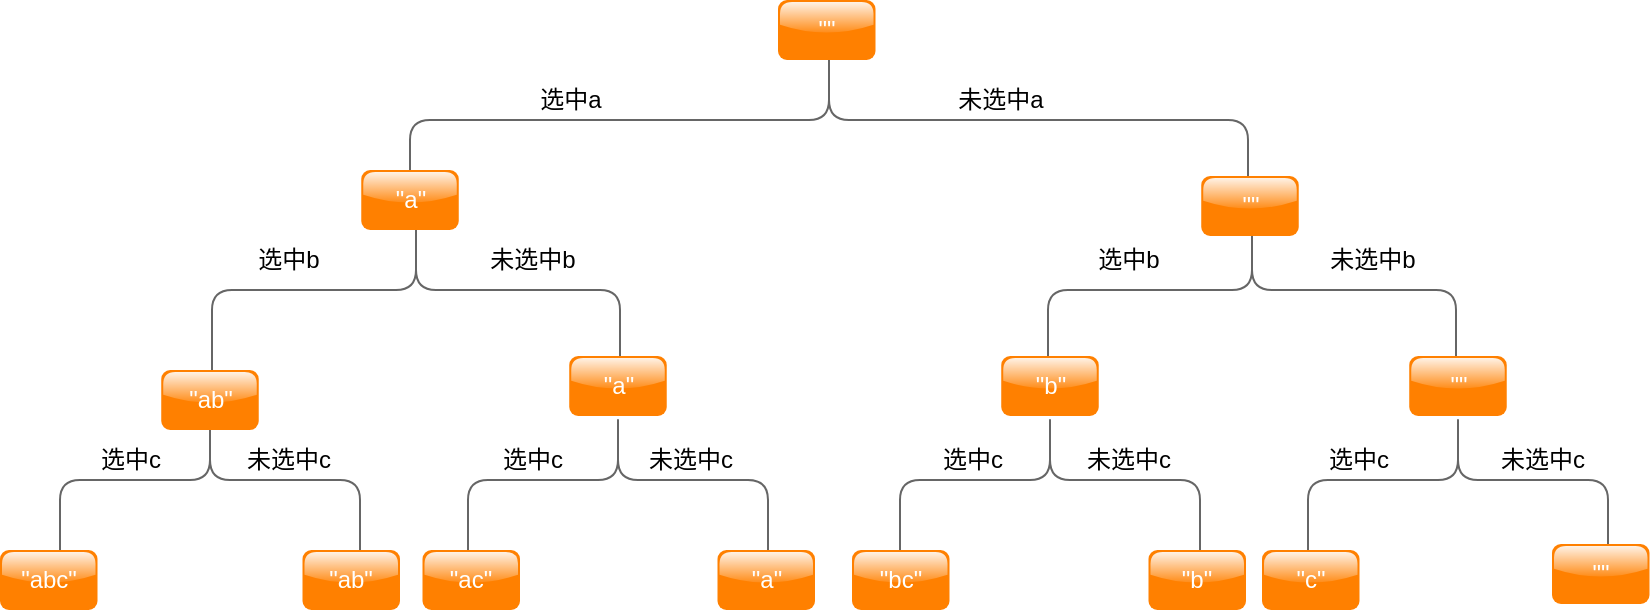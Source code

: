 <mxfile version="20.3.0" type="device"><diagram id="d0ZK53TVlb6VhI_vXGjO" name="第 1 页"><mxGraphModel dx="1051" dy="652" grid="0" gridSize="10" guides="1" tooltips="1" connect="1" arrows="1" fold="1" page="1" pageScale="1" pageWidth="827" pageHeight="1169" math="0" shadow="0"><root><mxCell id="0"/><mxCell id="1" parent="0"/><mxCell id="bMsjZYWUWKUs9bSRlfPh-8" value="" style="shape=curlyBracket;whiteSpace=wrap;html=1;rounded=1;direction=south;strokeColor=#666666;" vertex="1" parent="1"><mxGeometry x="205" y="200" width="419" height="70" as="geometry"/></mxCell><mxCell id="bMsjZYWUWKUs9bSRlfPh-11" value="" style="shape=curlyBracket;whiteSpace=wrap;html=1;rounded=1;direction=south;strokeColor=#666666;" vertex="1" parent="1"><mxGeometry x="106" y="280" width="204" height="80" as="geometry"/></mxCell><mxCell id="bMsjZYWUWKUs9bSRlfPh-15" value="" style="shape=curlyBracket;whiteSpace=wrap;html=1;rounded=1;direction=south;strokeColor=#666666;" vertex="1" parent="1"><mxGeometry x="30" y="380" width="150" height="70" as="geometry"/></mxCell><mxCell id="bMsjZYWUWKUs9bSRlfPh-17" value="" style="shape=curlyBracket;whiteSpace=wrap;html=1;rounded=1;direction=south;strokeColor=#666666;" vertex="1" parent="1"><mxGeometry x="234" y="380" width="150" height="70" as="geometry"/></mxCell><mxCell id="bMsjZYWUWKUs9bSRlfPh-19" value="" style="shape=curlyBracket;whiteSpace=wrap;html=1;rounded=1;direction=south;strokeColor=#666666;" vertex="1" parent="1"><mxGeometry x="524" y="280" width="204" height="80" as="geometry"/></mxCell><mxCell id="bMsjZYWUWKUs9bSRlfPh-21" value="" style="shape=curlyBracket;whiteSpace=wrap;html=1;rounded=1;direction=south;strokeColor=#666666;" vertex="1" parent="1"><mxGeometry x="450" y="380" width="150" height="70" as="geometry"/></mxCell><mxCell id="bMsjZYWUWKUs9bSRlfPh-23" value="" style="shape=curlyBracket;whiteSpace=wrap;html=1;rounded=1;direction=south;strokeColor=#666666;" vertex="1" parent="1"><mxGeometry x="654" y="380" width="150" height="70" as="geometry"/></mxCell><mxCell id="bMsjZYWUWKUs9bSRlfPh-25" value="选中a" style="text;html=1;align=center;verticalAlign=middle;resizable=0;points=[];autosize=1;strokeColor=none;fillColor=none;" vertex="1" parent="1"><mxGeometry x="260" y="210" width="50" height="30" as="geometry"/></mxCell><mxCell id="bMsjZYWUWKUs9bSRlfPh-26" value="未选中a" style="text;html=1;align=center;verticalAlign=middle;resizable=0;points=[];autosize=1;strokeColor=none;fillColor=none;" vertex="1" parent="1"><mxGeometry x="465.25" y="210" width="70" height="30" as="geometry"/></mxCell><mxCell id="bMsjZYWUWKUs9bSRlfPh-27" value="选中b" style="text;html=1;align=center;verticalAlign=middle;resizable=0;points=[];autosize=1;strokeColor=none;fillColor=none;" vertex="1" parent="1"><mxGeometry x="118.75" y="290" width="50" height="30" as="geometry"/></mxCell><mxCell id="bMsjZYWUWKUs9bSRlfPh-28" value="选中c" style="text;html=1;align=center;verticalAlign=middle;resizable=0;points=[];autosize=1;strokeColor=none;fillColor=none;" vertex="1" parent="1"><mxGeometry x="40" y="390" width="50" height="30" as="geometry"/></mxCell><mxCell id="bMsjZYWUWKUs9bSRlfPh-29" value="未选中c" style="text;html=1;align=center;verticalAlign=middle;resizable=0;points=[];autosize=1;strokeColor=none;fillColor=none;" vertex="1" parent="1"><mxGeometry x="108.75" y="390" width="70" height="30" as="geometry"/></mxCell><mxCell id="bMsjZYWUWKUs9bSRlfPh-30" value="选中c" style="text;html=1;align=center;verticalAlign=middle;resizable=0;points=[];autosize=1;strokeColor=none;fillColor=none;" vertex="1" parent="1"><mxGeometry x="241.25" y="390" width="50" height="30" as="geometry"/></mxCell><mxCell id="bMsjZYWUWKUs9bSRlfPh-31" value="未选中c" style="text;html=1;align=center;verticalAlign=middle;resizable=0;points=[];autosize=1;strokeColor=none;fillColor=none;" vertex="1" parent="1"><mxGeometry x="310" y="390" width="70" height="30" as="geometry"/></mxCell><mxCell id="bMsjZYWUWKUs9bSRlfPh-32" value="未选中b" style="text;html=1;align=center;verticalAlign=middle;resizable=0;points=[];autosize=1;strokeColor=none;fillColor=none;" vertex="1" parent="1"><mxGeometry x="231.25" y="290" width="70" height="30" as="geometry"/></mxCell><mxCell id="bMsjZYWUWKUs9bSRlfPh-33" value="选中b" style="text;html=1;align=center;verticalAlign=middle;resizable=0;points=[];autosize=1;strokeColor=none;fillColor=none;" vertex="1" parent="1"><mxGeometry x="538.75" y="290" width="50" height="30" as="geometry"/></mxCell><mxCell id="bMsjZYWUWKUs9bSRlfPh-34" value="未选中b" style="text;html=1;align=center;verticalAlign=middle;resizable=0;points=[];autosize=1;strokeColor=none;fillColor=none;" vertex="1" parent="1"><mxGeometry x="651.25" y="290" width="70" height="30" as="geometry"/></mxCell><mxCell id="bMsjZYWUWKUs9bSRlfPh-35" value="选中c" style="text;html=1;align=center;verticalAlign=middle;resizable=0;points=[];autosize=1;strokeColor=none;fillColor=none;" vertex="1" parent="1"><mxGeometry x="461.25" y="390" width="50" height="30" as="geometry"/></mxCell><mxCell id="bMsjZYWUWKUs9bSRlfPh-36" value="未选中c" style="text;html=1;align=center;verticalAlign=middle;resizable=0;points=[];autosize=1;strokeColor=none;fillColor=none;" vertex="1" parent="1"><mxGeometry x="528.75" y="390" width="70" height="30" as="geometry"/></mxCell><mxCell id="bMsjZYWUWKUs9bSRlfPh-37" value="选中c" style="text;html=1;align=center;verticalAlign=middle;resizable=0;points=[];autosize=1;strokeColor=none;fillColor=none;" vertex="1" parent="1"><mxGeometry x="654" y="390" width="50" height="30" as="geometry"/></mxCell><mxCell id="bMsjZYWUWKUs9bSRlfPh-38" value="未选中c" style="text;html=1;align=center;verticalAlign=middle;resizable=0;points=[];autosize=1;strokeColor=none;fillColor=none;" vertex="1" parent="1"><mxGeometry x="736" y="390" width="70" height="30" as="geometry"/></mxCell><mxCell id="bMsjZYWUWKUs9bSRlfPh-40" value="&quot;ab&quot;" style="shape=ext;double=1;rounded=1;whiteSpace=wrap;html=1;fontColor=#FFFFFF;fillColor=#FF8000;strokeColor=none;shadow=0;sketch=0;glass=1;" vertex="1" parent="1"><mxGeometry x="151.25" y="450" width="48.75" height="30" as="geometry"/></mxCell><mxCell id="bMsjZYWUWKUs9bSRlfPh-42" value="&quot;ac&quot;" style="shape=ext;double=1;rounded=1;whiteSpace=wrap;html=1;fontColor=#FFFFFF;fillColor=#FF8000;strokeColor=none;shadow=0;sketch=0;glass=1;" vertex="1" parent="1"><mxGeometry x="211.25" y="450" width="48.75" height="30" as="geometry"/></mxCell><mxCell id="bMsjZYWUWKUs9bSRlfPh-43" value="&quot;a&quot;" style="shape=ext;double=1;rounded=1;whiteSpace=wrap;html=1;fontColor=#FFFFFF;fillColor=#FF8000;strokeColor=none;shadow=0;sketch=0;glass=1;" vertex="1" parent="1"><mxGeometry x="358.75" y="450" width="48.75" height="30" as="geometry"/></mxCell><mxCell id="bMsjZYWUWKUs9bSRlfPh-44" value="&quot;abc&quot;" style="shape=ext;double=1;rounded=1;whiteSpace=wrap;html=1;fontColor=#FFFFFF;fillColor=#FF8000;strokeColor=none;shadow=0;sketch=0;glass=1;" vertex="1" parent="1"><mxGeometry y="450" width="48.75" height="30" as="geometry"/></mxCell><mxCell id="bMsjZYWUWKUs9bSRlfPh-45" value="&quot;&quot;" style="shape=ext;double=1;rounded=1;whiteSpace=wrap;html=1;fillColor=#FF8000;strokeColor=none;fontColor=#FFFFFF;glass=1;" vertex="1" parent="1"><mxGeometry x="389" y="175" width="48.75" height="30" as="geometry"/></mxCell><mxCell id="bMsjZYWUWKUs9bSRlfPh-46" value="&quot;a&quot;" style="shape=ext;double=1;rounded=1;whiteSpace=wrap;html=1;fontColor=#FFFFFF;fillColor=#FF8000;strokeColor=none;shadow=0;sketch=0;glass=1;" vertex="1" parent="1"><mxGeometry x="180.63" y="260" width="48.75" height="30" as="geometry"/></mxCell><mxCell id="bMsjZYWUWKUs9bSRlfPh-47" value="&quot;ab&quot;" style="shape=ext;double=1;rounded=1;whiteSpace=wrap;html=1;fontColor=#FFFFFF;fillColor=#FF8000;strokeColor=none;shadow=0;sketch=0;glass=1;" vertex="1" parent="1"><mxGeometry x="80.62" y="360" width="48.75" height="30" as="geometry"/></mxCell><mxCell id="bMsjZYWUWKUs9bSRlfPh-49" value="&quot;a&quot;" style="shape=ext;double=1;rounded=1;whiteSpace=wrap;html=1;fontColor=#FFFFFF;fillColor=#FF8000;strokeColor=none;shadow=0;sketch=0;glass=1;" vertex="1" parent="1"><mxGeometry x="284.62" y="353" width="48.75" height="30" as="geometry"/></mxCell><mxCell id="bMsjZYWUWKUs9bSRlfPh-50" value="&quot;b&quot;" style="shape=ext;double=1;rounded=1;whiteSpace=wrap;html=1;fontColor=#FFFFFF;fillColor=#FF8000;strokeColor=none;shadow=0;sketch=0;glass=1;" vertex="1" parent="1"><mxGeometry x="500.62" y="353" width="48.75" height="30" as="geometry"/></mxCell><mxCell id="bMsjZYWUWKUs9bSRlfPh-51" value="&quot;&quot;" style="shape=ext;double=1;rounded=1;whiteSpace=wrap;html=1;fontColor=#FFFFFF;fillColor=#FF8000;strokeColor=none;shadow=0;sketch=0;glass=1;" vertex="1" parent="1"><mxGeometry x="704.62" y="353" width="48.75" height="30" as="geometry"/></mxCell><mxCell id="bMsjZYWUWKUs9bSRlfPh-52" value="&quot;bc&quot;" style="shape=ext;double=1;rounded=1;whiteSpace=wrap;html=1;fontColor=#FFFFFF;fillColor=#FF8000;strokeColor=none;shadow=0;sketch=0;glass=1;" vertex="1" parent="1"><mxGeometry x="426" y="450" width="48.75" height="30" as="geometry"/></mxCell><mxCell id="bMsjZYWUWKUs9bSRlfPh-53" value="&quot;b&quot;" style="shape=ext;double=1;rounded=1;whiteSpace=wrap;html=1;fontColor=#FFFFFF;fillColor=#FF8000;strokeColor=none;shadow=0;sketch=0;glass=1;" vertex="1" parent="1"><mxGeometry x="574.25" y="450" width="48.75" height="30" as="geometry"/></mxCell><mxCell id="bMsjZYWUWKUs9bSRlfPh-54" value="&quot;c&quot;" style="shape=ext;double=1;rounded=1;whiteSpace=wrap;html=1;fontColor=#FFFFFF;fillColor=#FF8000;strokeColor=none;shadow=0;sketch=0;glass=1;" vertex="1" parent="1"><mxGeometry x="631" y="450" width="48.75" height="30" as="geometry"/></mxCell><mxCell id="bMsjZYWUWKUs9bSRlfPh-55" value="&quot;&quot;" style="shape=ext;double=1;rounded=1;whiteSpace=wrap;html=1;fontColor=#FFFFFF;fillColor=#FF8000;strokeColor=none;shadow=0;sketch=0;glass=1;" vertex="1" parent="1"><mxGeometry x="776" y="447" width="48.75" height="30" as="geometry"/></mxCell><mxCell id="bMsjZYWUWKUs9bSRlfPh-56" value="&quot;&quot;" style="shape=ext;double=1;rounded=1;whiteSpace=wrap;html=1;fontColor=#FFFFFF;fillColor=#FF8000;strokeColor=none;shadow=0;sketch=0;glass=1;" vertex="1" parent="1"><mxGeometry x="600.62" y="263" width="48.75" height="30" as="geometry"/></mxCell></root></mxGraphModel></diagram></mxfile>
